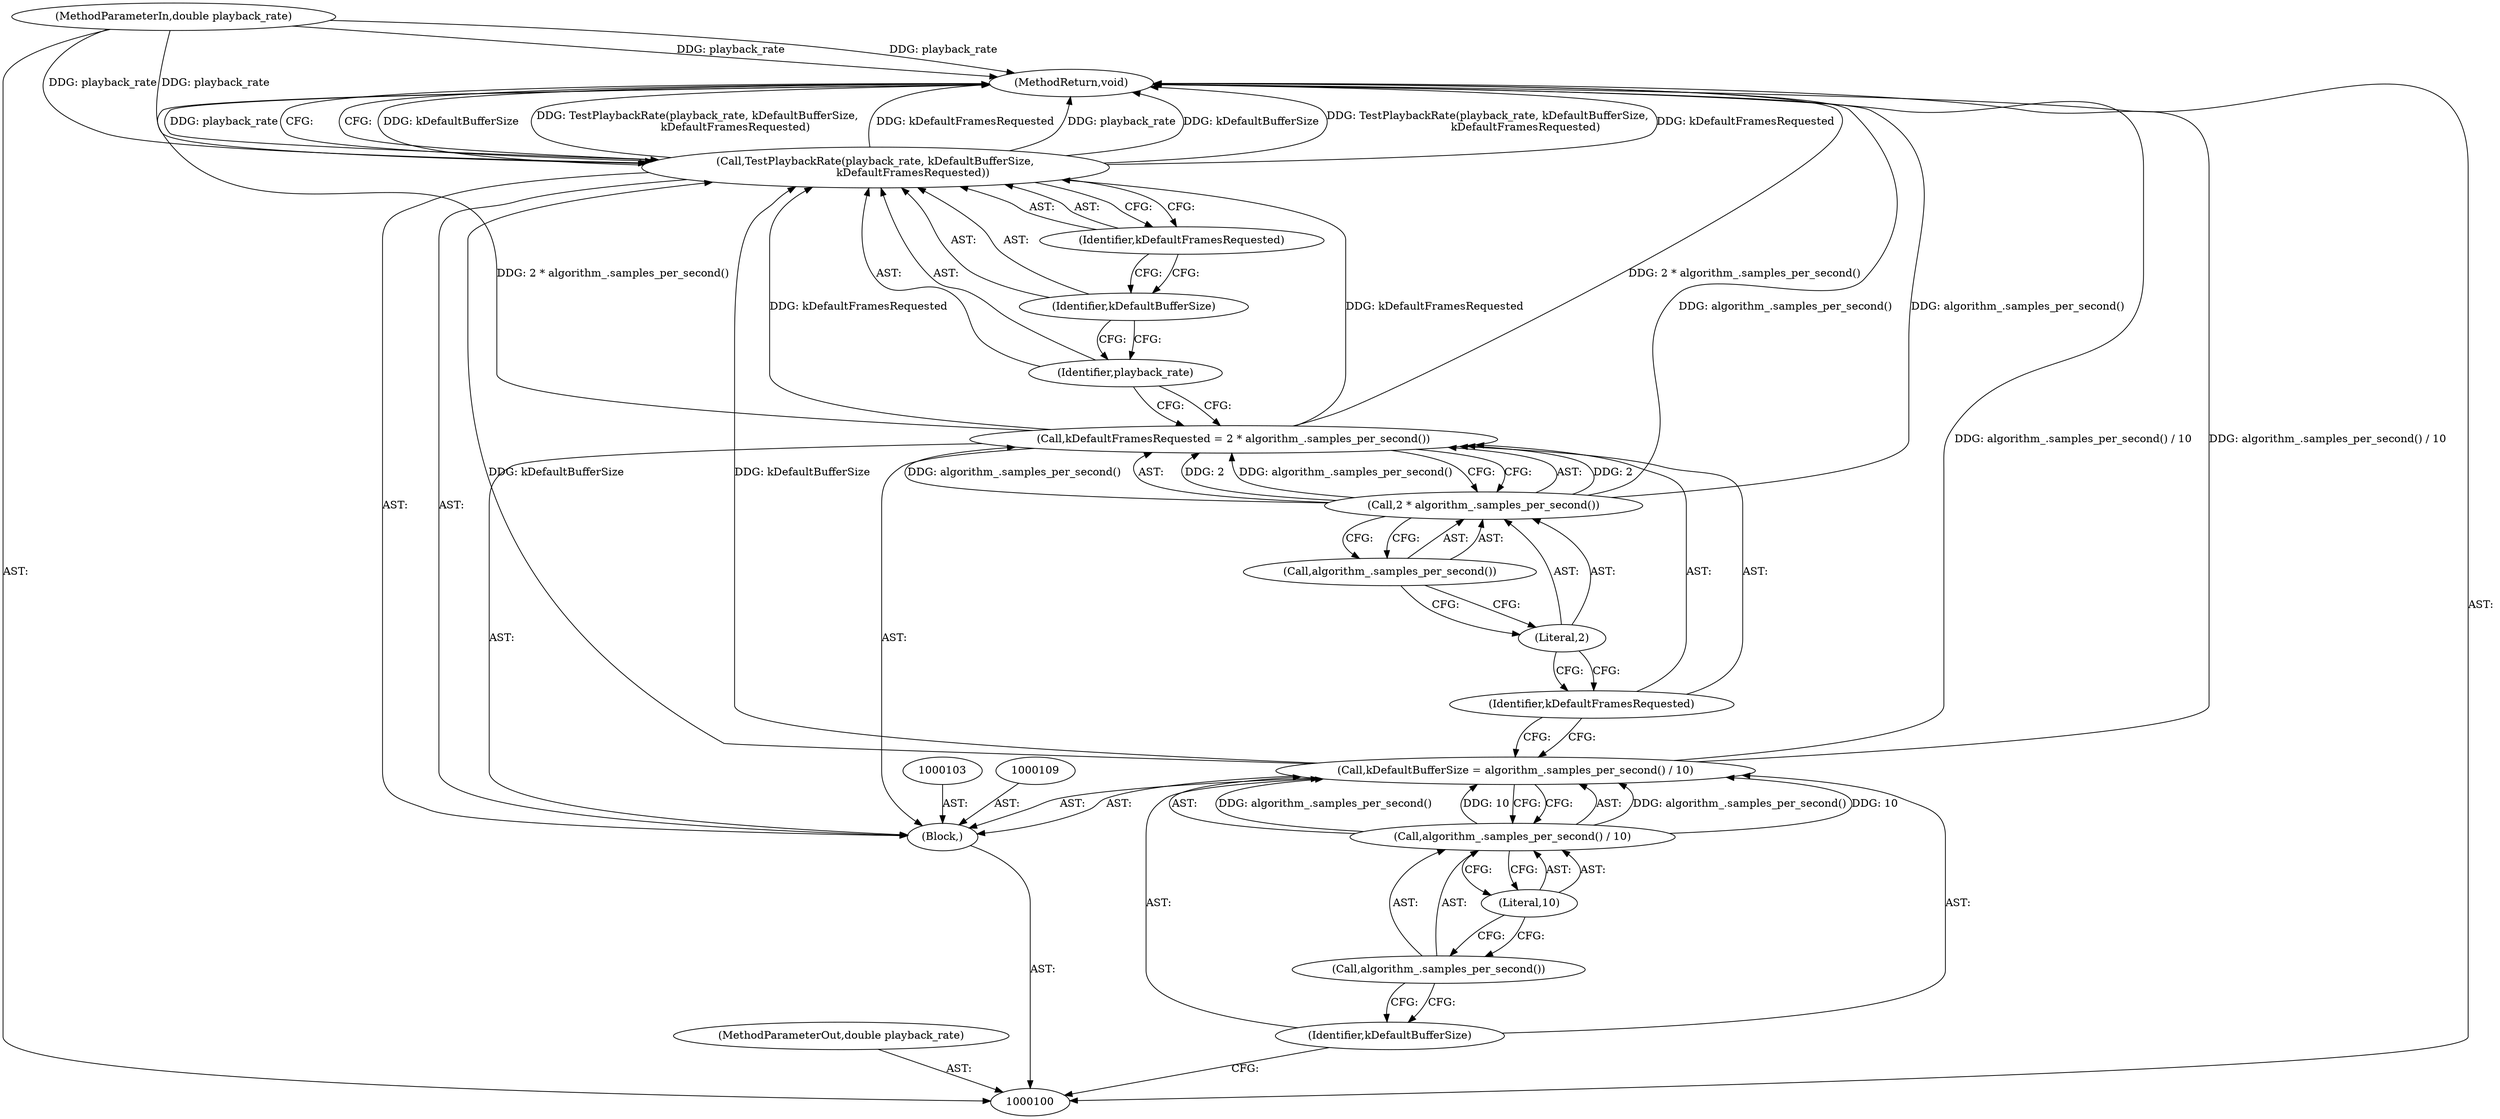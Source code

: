digraph "0_Chrome_802ecdb9cee0d66fe546bdf24e98150f8f716ad8_7" {
"1000101" [label="(MethodParameterIn,double playback_rate)"];
"1000143" [label="(MethodParameterOut,double playback_rate)"];
"1000119" [label="(MethodReturn,void)"];
"1000102" [label="(Block,)"];
"1000104" [label="(Call,kDefaultBufferSize = algorithm_.samples_per_second() / 10)"];
"1000105" [label="(Identifier,kDefaultBufferSize)"];
"1000106" [label="(Call,algorithm_.samples_per_second() / 10)"];
"1000107" [label="(Call,algorithm_.samples_per_second())"];
"1000108" [label="(Literal,10)"];
"1000110" [label="(Call,kDefaultFramesRequested = 2 * algorithm_.samples_per_second())"];
"1000111" [label="(Identifier,kDefaultFramesRequested)"];
"1000112" [label="(Call,2 * algorithm_.samples_per_second())"];
"1000113" [label="(Literal,2)"];
"1000114" [label="(Call,algorithm_.samples_per_second())"];
"1000116" [label="(Identifier,playback_rate)"];
"1000117" [label="(Identifier,kDefaultBufferSize)"];
"1000115" [label="(Call,TestPlaybackRate(playback_rate, kDefaultBufferSize,\n                      kDefaultFramesRequested))"];
"1000118" [label="(Identifier,kDefaultFramesRequested)"];
"1000101" -> "1000100"  [label="AST: "];
"1000101" -> "1000119"  [label="DDG: playback_rate"];
"1000101" -> "1000115"  [label="DDG: playback_rate"];
"1000143" -> "1000100"  [label="AST: "];
"1000119" -> "1000100"  [label="AST: "];
"1000119" -> "1000115"  [label="CFG: "];
"1000115" -> "1000119"  [label="DDG: kDefaultBufferSize"];
"1000115" -> "1000119"  [label="DDG: TestPlaybackRate(playback_rate, kDefaultBufferSize,\n                      kDefaultFramesRequested)"];
"1000115" -> "1000119"  [label="DDG: kDefaultFramesRequested"];
"1000115" -> "1000119"  [label="DDG: playback_rate"];
"1000112" -> "1000119"  [label="DDG: algorithm_.samples_per_second()"];
"1000110" -> "1000119"  [label="DDG: 2 * algorithm_.samples_per_second()"];
"1000104" -> "1000119"  [label="DDG: algorithm_.samples_per_second() / 10"];
"1000101" -> "1000119"  [label="DDG: playback_rate"];
"1000102" -> "1000100"  [label="AST: "];
"1000103" -> "1000102"  [label="AST: "];
"1000104" -> "1000102"  [label="AST: "];
"1000109" -> "1000102"  [label="AST: "];
"1000110" -> "1000102"  [label="AST: "];
"1000115" -> "1000102"  [label="AST: "];
"1000104" -> "1000102"  [label="AST: "];
"1000104" -> "1000106"  [label="CFG: "];
"1000105" -> "1000104"  [label="AST: "];
"1000106" -> "1000104"  [label="AST: "];
"1000111" -> "1000104"  [label="CFG: "];
"1000104" -> "1000119"  [label="DDG: algorithm_.samples_per_second() / 10"];
"1000106" -> "1000104"  [label="DDG: algorithm_.samples_per_second()"];
"1000106" -> "1000104"  [label="DDG: 10"];
"1000104" -> "1000115"  [label="DDG: kDefaultBufferSize"];
"1000105" -> "1000104"  [label="AST: "];
"1000105" -> "1000100"  [label="CFG: "];
"1000107" -> "1000105"  [label="CFG: "];
"1000106" -> "1000104"  [label="AST: "];
"1000106" -> "1000108"  [label="CFG: "];
"1000107" -> "1000106"  [label="AST: "];
"1000108" -> "1000106"  [label="AST: "];
"1000104" -> "1000106"  [label="CFG: "];
"1000106" -> "1000104"  [label="DDG: algorithm_.samples_per_second()"];
"1000106" -> "1000104"  [label="DDG: 10"];
"1000107" -> "1000106"  [label="AST: "];
"1000107" -> "1000105"  [label="CFG: "];
"1000108" -> "1000107"  [label="CFG: "];
"1000108" -> "1000106"  [label="AST: "];
"1000108" -> "1000107"  [label="CFG: "];
"1000106" -> "1000108"  [label="CFG: "];
"1000110" -> "1000102"  [label="AST: "];
"1000110" -> "1000112"  [label="CFG: "];
"1000111" -> "1000110"  [label="AST: "];
"1000112" -> "1000110"  [label="AST: "];
"1000116" -> "1000110"  [label="CFG: "];
"1000110" -> "1000119"  [label="DDG: 2 * algorithm_.samples_per_second()"];
"1000112" -> "1000110"  [label="DDG: 2"];
"1000112" -> "1000110"  [label="DDG: algorithm_.samples_per_second()"];
"1000110" -> "1000115"  [label="DDG: kDefaultFramesRequested"];
"1000111" -> "1000110"  [label="AST: "];
"1000111" -> "1000104"  [label="CFG: "];
"1000113" -> "1000111"  [label="CFG: "];
"1000112" -> "1000110"  [label="AST: "];
"1000112" -> "1000114"  [label="CFG: "];
"1000113" -> "1000112"  [label="AST: "];
"1000114" -> "1000112"  [label="AST: "];
"1000110" -> "1000112"  [label="CFG: "];
"1000112" -> "1000119"  [label="DDG: algorithm_.samples_per_second()"];
"1000112" -> "1000110"  [label="DDG: 2"];
"1000112" -> "1000110"  [label="DDG: algorithm_.samples_per_second()"];
"1000113" -> "1000112"  [label="AST: "];
"1000113" -> "1000111"  [label="CFG: "];
"1000114" -> "1000113"  [label="CFG: "];
"1000114" -> "1000112"  [label="AST: "];
"1000114" -> "1000113"  [label="CFG: "];
"1000112" -> "1000114"  [label="CFG: "];
"1000116" -> "1000115"  [label="AST: "];
"1000116" -> "1000110"  [label="CFG: "];
"1000117" -> "1000116"  [label="CFG: "];
"1000117" -> "1000115"  [label="AST: "];
"1000117" -> "1000116"  [label="CFG: "];
"1000118" -> "1000117"  [label="CFG: "];
"1000115" -> "1000102"  [label="AST: "];
"1000115" -> "1000118"  [label="CFG: "];
"1000116" -> "1000115"  [label="AST: "];
"1000117" -> "1000115"  [label="AST: "];
"1000118" -> "1000115"  [label="AST: "];
"1000119" -> "1000115"  [label="CFG: "];
"1000115" -> "1000119"  [label="DDG: kDefaultBufferSize"];
"1000115" -> "1000119"  [label="DDG: TestPlaybackRate(playback_rate, kDefaultBufferSize,\n                      kDefaultFramesRequested)"];
"1000115" -> "1000119"  [label="DDG: kDefaultFramesRequested"];
"1000115" -> "1000119"  [label="DDG: playback_rate"];
"1000101" -> "1000115"  [label="DDG: playback_rate"];
"1000104" -> "1000115"  [label="DDG: kDefaultBufferSize"];
"1000110" -> "1000115"  [label="DDG: kDefaultFramesRequested"];
"1000118" -> "1000115"  [label="AST: "];
"1000118" -> "1000117"  [label="CFG: "];
"1000115" -> "1000118"  [label="CFG: "];
}
